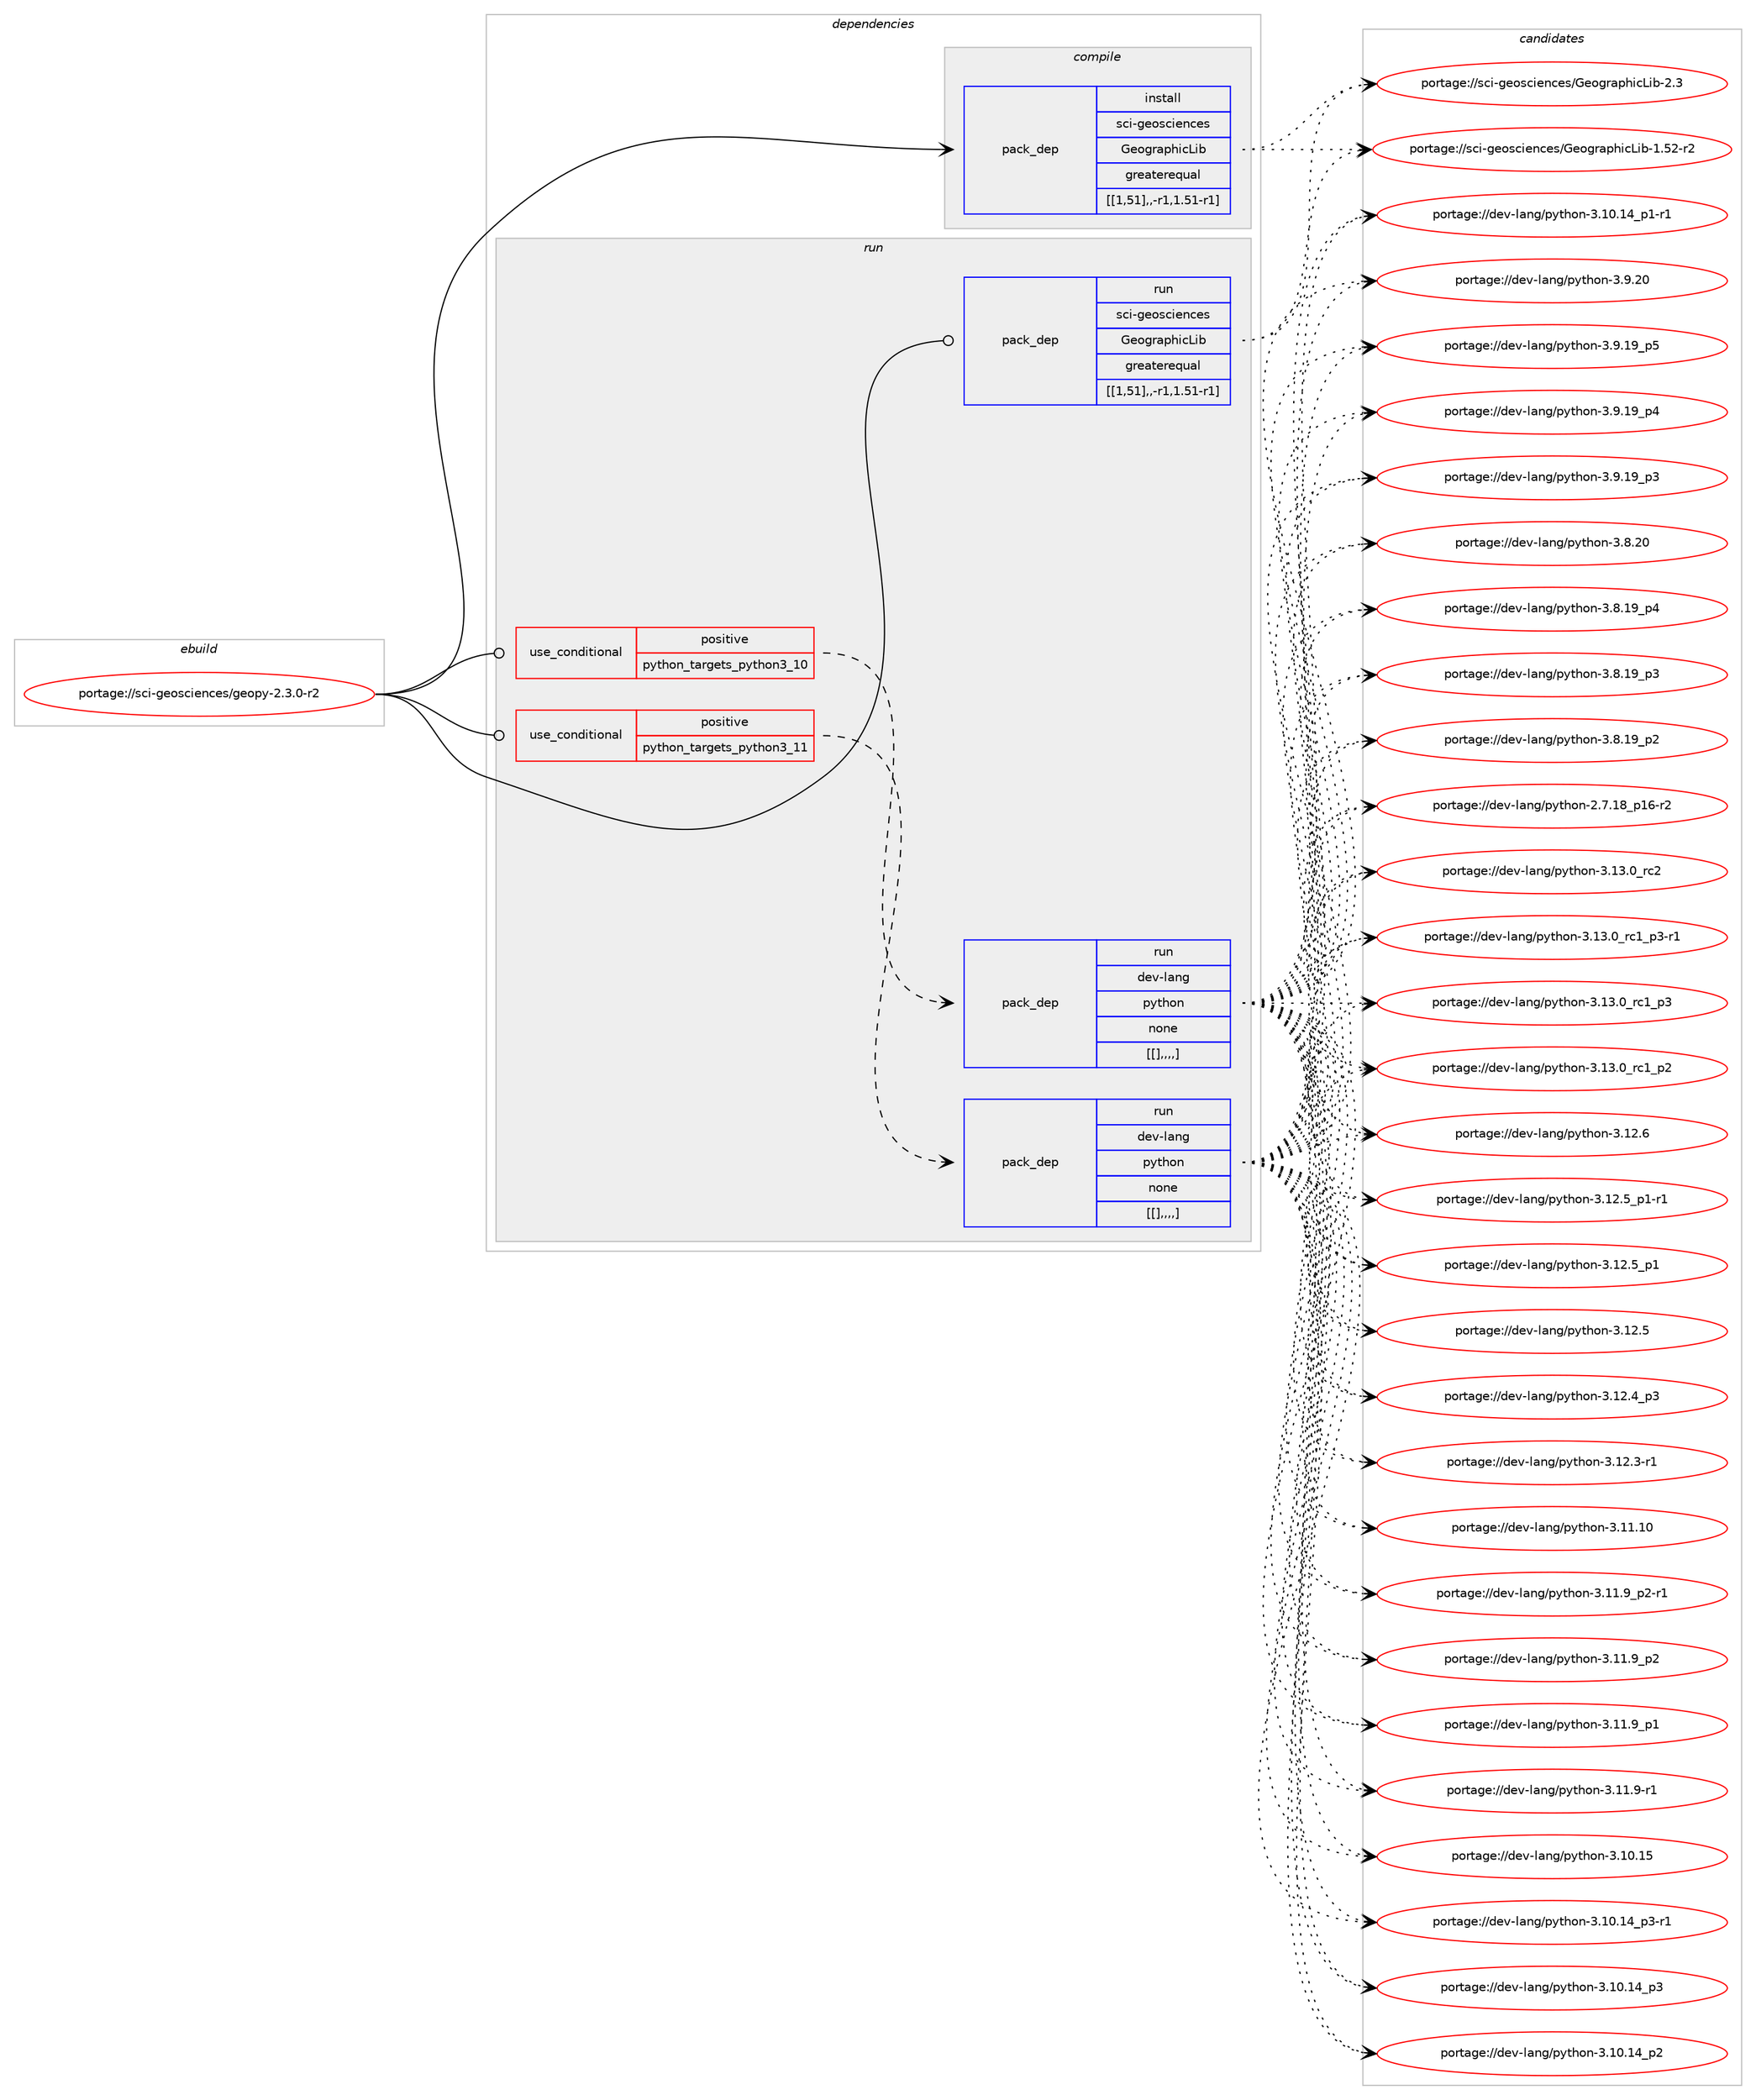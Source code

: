 digraph prolog {

# *************
# Graph options
# *************

newrank=true;
concentrate=true;
compound=true;
graph [rankdir=LR,fontname=Helvetica,fontsize=10,ranksep=1.5];#, ranksep=2.5, nodesep=0.2];
edge  [arrowhead=vee];
node  [fontname=Helvetica,fontsize=10];

# **********
# The ebuild
# **********

subgraph cluster_leftcol {
color=gray;
label=<<i>ebuild</i>>;
id [label="portage://sci-geosciences/geopy-2.3.0-r2", color=red, width=4, href="../sci-geosciences/geopy-2.3.0-r2.svg"];
}

# ****************
# The dependencies
# ****************

subgraph cluster_midcol {
color=gray;
label=<<i>dependencies</i>>;
subgraph cluster_compile {
fillcolor="#eeeeee";
style=filled;
label=<<i>compile</i>>;
subgraph pack300702 {
dependency412209 [label=<<TABLE BORDER="0" CELLBORDER="1" CELLSPACING="0" CELLPADDING="4" WIDTH="220"><TR><TD ROWSPAN="6" CELLPADDING="30">pack_dep</TD></TR><TR><TD WIDTH="110">install</TD></TR><TR><TD>sci-geosciences</TD></TR><TR><TD>GeographicLib</TD></TR><TR><TD>greaterequal</TD></TR><TR><TD>[[1,51],,-r1,1.51-r1]</TD></TR></TABLE>>, shape=none, color=blue];
}
id:e -> dependency412209:w [weight=20,style="solid",arrowhead="vee"];
}
subgraph cluster_compileandrun {
fillcolor="#eeeeee";
style=filled;
label=<<i>compile and run</i>>;
}
subgraph cluster_run {
fillcolor="#eeeeee";
style=filled;
label=<<i>run</i>>;
subgraph cond108531 {
dependency412210 [label=<<TABLE BORDER="0" CELLBORDER="1" CELLSPACING="0" CELLPADDING="4"><TR><TD ROWSPAN="3" CELLPADDING="10">use_conditional</TD></TR><TR><TD>positive</TD></TR><TR><TD>python_targets_python3_10</TD></TR></TABLE>>, shape=none, color=red];
subgraph pack300703 {
dependency412211 [label=<<TABLE BORDER="0" CELLBORDER="1" CELLSPACING="0" CELLPADDING="4" WIDTH="220"><TR><TD ROWSPAN="6" CELLPADDING="30">pack_dep</TD></TR><TR><TD WIDTH="110">run</TD></TR><TR><TD>dev-lang</TD></TR><TR><TD>python</TD></TR><TR><TD>none</TD></TR><TR><TD>[[],,,,]</TD></TR></TABLE>>, shape=none, color=blue];
}
dependency412210:e -> dependency412211:w [weight=20,style="dashed",arrowhead="vee"];
}
id:e -> dependency412210:w [weight=20,style="solid",arrowhead="odot"];
subgraph cond108532 {
dependency412212 [label=<<TABLE BORDER="0" CELLBORDER="1" CELLSPACING="0" CELLPADDING="4"><TR><TD ROWSPAN="3" CELLPADDING="10">use_conditional</TD></TR><TR><TD>positive</TD></TR><TR><TD>python_targets_python3_11</TD></TR></TABLE>>, shape=none, color=red];
subgraph pack300704 {
dependency412213 [label=<<TABLE BORDER="0" CELLBORDER="1" CELLSPACING="0" CELLPADDING="4" WIDTH="220"><TR><TD ROWSPAN="6" CELLPADDING="30">pack_dep</TD></TR><TR><TD WIDTH="110">run</TD></TR><TR><TD>dev-lang</TD></TR><TR><TD>python</TD></TR><TR><TD>none</TD></TR><TR><TD>[[],,,,]</TD></TR></TABLE>>, shape=none, color=blue];
}
dependency412212:e -> dependency412213:w [weight=20,style="dashed",arrowhead="vee"];
}
id:e -> dependency412212:w [weight=20,style="solid",arrowhead="odot"];
subgraph pack300705 {
dependency412214 [label=<<TABLE BORDER="0" CELLBORDER="1" CELLSPACING="0" CELLPADDING="4" WIDTH="220"><TR><TD ROWSPAN="6" CELLPADDING="30">pack_dep</TD></TR><TR><TD WIDTH="110">run</TD></TR><TR><TD>sci-geosciences</TD></TR><TR><TD>GeographicLib</TD></TR><TR><TD>greaterequal</TD></TR><TR><TD>[[1,51],,-r1,1.51-r1]</TD></TR></TABLE>>, shape=none, color=blue];
}
id:e -> dependency412214:w [weight=20,style="solid",arrowhead="odot"];
}
}

# **************
# The candidates
# **************

subgraph cluster_choices {
rank=same;
color=gray;
label=<<i>candidates</i>>;

subgraph choice300702 {
color=black;
nodesep=1;
choice1159910545103101111115991051011109910111547711011111031149711210410599761059845504651 [label="portage://sci-geosciences/GeographicLib-2.3", color=red, width=4,href="../sci-geosciences/GeographicLib-2.3.svg"];
choice1159910545103101111115991051011109910111547711011111031149711210410599761059845494653504511450 [label="portage://sci-geosciences/GeographicLib-1.52-r2", color=red, width=4,href="../sci-geosciences/GeographicLib-1.52-r2.svg"];
dependency412209:e -> choice1159910545103101111115991051011109910111547711011111031149711210410599761059845504651:w [style=dotted,weight="100"];
dependency412209:e -> choice1159910545103101111115991051011109910111547711011111031149711210410599761059845494653504511450:w [style=dotted,weight="100"];
}
subgraph choice300703 {
color=black;
nodesep=1;
choice10010111845108971101034711212111610411111045514649514648951149950 [label="portage://dev-lang/python-3.13.0_rc2", color=red, width=4,href="../dev-lang/python-3.13.0_rc2.svg"];
choice1001011184510897110103471121211161041111104551464951464895114994995112514511449 [label="portage://dev-lang/python-3.13.0_rc1_p3-r1", color=red, width=4,href="../dev-lang/python-3.13.0_rc1_p3-r1.svg"];
choice100101118451089711010347112121116104111110455146495146489511499499511251 [label="portage://dev-lang/python-3.13.0_rc1_p3", color=red, width=4,href="../dev-lang/python-3.13.0_rc1_p3.svg"];
choice100101118451089711010347112121116104111110455146495146489511499499511250 [label="portage://dev-lang/python-3.13.0_rc1_p2", color=red, width=4,href="../dev-lang/python-3.13.0_rc1_p2.svg"];
choice10010111845108971101034711212111610411111045514649504654 [label="portage://dev-lang/python-3.12.6", color=red, width=4,href="../dev-lang/python-3.12.6.svg"];
choice1001011184510897110103471121211161041111104551464950465395112494511449 [label="portage://dev-lang/python-3.12.5_p1-r1", color=red, width=4,href="../dev-lang/python-3.12.5_p1-r1.svg"];
choice100101118451089711010347112121116104111110455146495046539511249 [label="portage://dev-lang/python-3.12.5_p1", color=red, width=4,href="../dev-lang/python-3.12.5_p1.svg"];
choice10010111845108971101034711212111610411111045514649504653 [label="portage://dev-lang/python-3.12.5", color=red, width=4,href="../dev-lang/python-3.12.5.svg"];
choice100101118451089711010347112121116104111110455146495046529511251 [label="portage://dev-lang/python-3.12.4_p3", color=red, width=4,href="../dev-lang/python-3.12.4_p3.svg"];
choice100101118451089711010347112121116104111110455146495046514511449 [label="portage://dev-lang/python-3.12.3-r1", color=red, width=4,href="../dev-lang/python-3.12.3-r1.svg"];
choice1001011184510897110103471121211161041111104551464949464948 [label="portage://dev-lang/python-3.11.10", color=red, width=4,href="../dev-lang/python-3.11.10.svg"];
choice1001011184510897110103471121211161041111104551464949465795112504511449 [label="portage://dev-lang/python-3.11.9_p2-r1", color=red, width=4,href="../dev-lang/python-3.11.9_p2-r1.svg"];
choice100101118451089711010347112121116104111110455146494946579511250 [label="portage://dev-lang/python-3.11.9_p2", color=red, width=4,href="../dev-lang/python-3.11.9_p2.svg"];
choice100101118451089711010347112121116104111110455146494946579511249 [label="portage://dev-lang/python-3.11.9_p1", color=red, width=4,href="../dev-lang/python-3.11.9_p1.svg"];
choice100101118451089711010347112121116104111110455146494946574511449 [label="portage://dev-lang/python-3.11.9-r1", color=red, width=4,href="../dev-lang/python-3.11.9-r1.svg"];
choice1001011184510897110103471121211161041111104551464948464953 [label="portage://dev-lang/python-3.10.15", color=red, width=4,href="../dev-lang/python-3.10.15.svg"];
choice100101118451089711010347112121116104111110455146494846495295112514511449 [label="portage://dev-lang/python-3.10.14_p3-r1", color=red, width=4,href="../dev-lang/python-3.10.14_p3-r1.svg"];
choice10010111845108971101034711212111610411111045514649484649529511251 [label="portage://dev-lang/python-3.10.14_p3", color=red, width=4,href="../dev-lang/python-3.10.14_p3.svg"];
choice10010111845108971101034711212111610411111045514649484649529511250 [label="portage://dev-lang/python-3.10.14_p2", color=red, width=4,href="../dev-lang/python-3.10.14_p2.svg"];
choice100101118451089711010347112121116104111110455146494846495295112494511449 [label="portage://dev-lang/python-3.10.14_p1-r1", color=red, width=4,href="../dev-lang/python-3.10.14_p1-r1.svg"];
choice10010111845108971101034711212111610411111045514657465048 [label="portage://dev-lang/python-3.9.20", color=red, width=4,href="../dev-lang/python-3.9.20.svg"];
choice100101118451089711010347112121116104111110455146574649579511253 [label="portage://dev-lang/python-3.9.19_p5", color=red, width=4,href="../dev-lang/python-3.9.19_p5.svg"];
choice100101118451089711010347112121116104111110455146574649579511252 [label="portage://dev-lang/python-3.9.19_p4", color=red, width=4,href="../dev-lang/python-3.9.19_p4.svg"];
choice100101118451089711010347112121116104111110455146574649579511251 [label="portage://dev-lang/python-3.9.19_p3", color=red, width=4,href="../dev-lang/python-3.9.19_p3.svg"];
choice10010111845108971101034711212111610411111045514656465048 [label="portage://dev-lang/python-3.8.20", color=red, width=4,href="../dev-lang/python-3.8.20.svg"];
choice100101118451089711010347112121116104111110455146564649579511252 [label="portage://dev-lang/python-3.8.19_p4", color=red, width=4,href="../dev-lang/python-3.8.19_p4.svg"];
choice100101118451089711010347112121116104111110455146564649579511251 [label="portage://dev-lang/python-3.8.19_p3", color=red, width=4,href="../dev-lang/python-3.8.19_p3.svg"];
choice100101118451089711010347112121116104111110455146564649579511250 [label="portage://dev-lang/python-3.8.19_p2", color=red, width=4,href="../dev-lang/python-3.8.19_p2.svg"];
choice100101118451089711010347112121116104111110455046554649569511249544511450 [label="portage://dev-lang/python-2.7.18_p16-r2", color=red, width=4,href="../dev-lang/python-2.7.18_p16-r2.svg"];
dependency412211:e -> choice10010111845108971101034711212111610411111045514649514648951149950:w [style=dotted,weight="100"];
dependency412211:e -> choice1001011184510897110103471121211161041111104551464951464895114994995112514511449:w [style=dotted,weight="100"];
dependency412211:e -> choice100101118451089711010347112121116104111110455146495146489511499499511251:w [style=dotted,weight="100"];
dependency412211:e -> choice100101118451089711010347112121116104111110455146495146489511499499511250:w [style=dotted,weight="100"];
dependency412211:e -> choice10010111845108971101034711212111610411111045514649504654:w [style=dotted,weight="100"];
dependency412211:e -> choice1001011184510897110103471121211161041111104551464950465395112494511449:w [style=dotted,weight="100"];
dependency412211:e -> choice100101118451089711010347112121116104111110455146495046539511249:w [style=dotted,weight="100"];
dependency412211:e -> choice10010111845108971101034711212111610411111045514649504653:w [style=dotted,weight="100"];
dependency412211:e -> choice100101118451089711010347112121116104111110455146495046529511251:w [style=dotted,weight="100"];
dependency412211:e -> choice100101118451089711010347112121116104111110455146495046514511449:w [style=dotted,weight="100"];
dependency412211:e -> choice1001011184510897110103471121211161041111104551464949464948:w [style=dotted,weight="100"];
dependency412211:e -> choice1001011184510897110103471121211161041111104551464949465795112504511449:w [style=dotted,weight="100"];
dependency412211:e -> choice100101118451089711010347112121116104111110455146494946579511250:w [style=dotted,weight="100"];
dependency412211:e -> choice100101118451089711010347112121116104111110455146494946579511249:w [style=dotted,weight="100"];
dependency412211:e -> choice100101118451089711010347112121116104111110455146494946574511449:w [style=dotted,weight="100"];
dependency412211:e -> choice1001011184510897110103471121211161041111104551464948464953:w [style=dotted,weight="100"];
dependency412211:e -> choice100101118451089711010347112121116104111110455146494846495295112514511449:w [style=dotted,weight="100"];
dependency412211:e -> choice10010111845108971101034711212111610411111045514649484649529511251:w [style=dotted,weight="100"];
dependency412211:e -> choice10010111845108971101034711212111610411111045514649484649529511250:w [style=dotted,weight="100"];
dependency412211:e -> choice100101118451089711010347112121116104111110455146494846495295112494511449:w [style=dotted,weight="100"];
dependency412211:e -> choice10010111845108971101034711212111610411111045514657465048:w [style=dotted,weight="100"];
dependency412211:e -> choice100101118451089711010347112121116104111110455146574649579511253:w [style=dotted,weight="100"];
dependency412211:e -> choice100101118451089711010347112121116104111110455146574649579511252:w [style=dotted,weight="100"];
dependency412211:e -> choice100101118451089711010347112121116104111110455146574649579511251:w [style=dotted,weight="100"];
dependency412211:e -> choice10010111845108971101034711212111610411111045514656465048:w [style=dotted,weight="100"];
dependency412211:e -> choice100101118451089711010347112121116104111110455146564649579511252:w [style=dotted,weight="100"];
dependency412211:e -> choice100101118451089711010347112121116104111110455146564649579511251:w [style=dotted,weight="100"];
dependency412211:e -> choice100101118451089711010347112121116104111110455146564649579511250:w [style=dotted,weight="100"];
dependency412211:e -> choice100101118451089711010347112121116104111110455046554649569511249544511450:w [style=dotted,weight="100"];
}
subgraph choice300704 {
color=black;
nodesep=1;
choice10010111845108971101034711212111610411111045514649514648951149950 [label="portage://dev-lang/python-3.13.0_rc2", color=red, width=4,href="../dev-lang/python-3.13.0_rc2.svg"];
choice1001011184510897110103471121211161041111104551464951464895114994995112514511449 [label="portage://dev-lang/python-3.13.0_rc1_p3-r1", color=red, width=4,href="../dev-lang/python-3.13.0_rc1_p3-r1.svg"];
choice100101118451089711010347112121116104111110455146495146489511499499511251 [label="portage://dev-lang/python-3.13.0_rc1_p3", color=red, width=4,href="../dev-lang/python-3.13.0_rc1_p3.svg"];
choice100101118451089711010347112121116104111110455146495146489511499499511250 [label="portage://dev-lang/python-3.13.0_rc1_p2", color=red, width=4,href="../dev-lang/python-3.13.0_rc1_p2.svg"];
choice10010111845108971101034711212111610411111045514649504654 [label="portage://dev-lang/python-3.12.6", color=red, width=4,href="../dev-lang/python-3.12.6.svg"];
choice1001011184510897110103471121211161041111104551464950465395112494511449 [label="portage://dev-lang/python-3.12.5_p1-r1", color=red, width=4,href="../dev-lang/python-3.12.5_p1-r1.svg"];
choice100101118451089711010347112121116104111110455146495046539511249 [label="portage://dev-lang/python-3.12.5_p1", color=red, width=4,href="../dev-lang/python-3.12.5_p1.svg"];
choice10010111845108971101034711212111610411111045514649504653 [label="portage://dev-lang/python-3.12.5", color=red, width=4,href="../dev-lang/python-3.12.5.svg"];
choice100101118451089711010347112121116104111110455146495046529511251 [label="portage://dev-lang/python-3.12.4_p3", color=red, width=4,href="../dev-lang/python-3.12.4_p3.svg"];
choice100101118451089711010347112121116104111110455146495046514511449 [label="portage://dev-lang/python-3.12.3-r1", color=red, width=4,href="../dev-lang/python-3.12.3-r1.svg"];
choice1001011184510897110103471121211161041111104551464949464948 [label="portage://dev-lang/python-3.11.10", color=red, width=4,href="../dev-lang/python-3.11.10.svg"];
choice1001011184510897110103471121211161041111104551464949465795112504511449 [label="portage://dev-lang/python-3.11.9_p2-r1", color=red, width=4,href="../dev-lang/python-3.11.9_p2-r1.svg"];
choice100101118451089711010347112121116104111110455146494946579511250 [label="portage://dev-lang/python-3.11.9_p2", color=red, width=4,href="../dev-lang/python-3.11.9_p2.svg"];
choice100101118451089711010347112121116104111110455146494946579511249 [label="portage://dev-lang/python-3.11.9_p1", color=red, width=4,href="../dev-lang/python-3.11.9_p1.svg"];
choice100101118451089711010347112121116104111110455146494946574511449 [label="portage://dev-lang/python-3.11.9-r1", color=red, width=4,href="../dev-lang/python-3.11.9-r1.svg"];
choice1001011184510897110103471121211161041111104551464948464953 [label="portage://dev-lang/python-3.10.15", color=red, width=4,href="../dev-lang/python-3.10.15.svg"];
choice100101118451089711010347112121116104111110455146494846495295112514511449 [label="portage://dev-lang/python-3.10.14_p3-r1", color=red, width=4,href="../dev-lang/python-3.10.14_p3-r1.svg"];
choice10010111845108971101034711212111610411111045514649484649529511251 [label="portage://dev-lang/python-3.10.14_p3", color=red, width=4,href="../dev-lang/python-3.10.14_p3.svg"];
choice10010111845108971101034711212111610411111045514649484649529511250 [label="portage://dev-lang/python-3.10.14_p2", color=red, width=4,href="../dev-lang/python-3.10.14_p2.svg"];
choice100101118451089711010347112121116104111110455146494846495295112494511449 [label="portage://dev-lang/python-3.10.14_p1-r1", color=red, width=4,href="../dev-lang/python-3.10.14_p1-r1.svg"];
choice10010111845108971101034711212111610411111045514657465048 [label="portage://dev-lang/python-3.9.20", color=red, width=4,href="../dev-lang/python-3.9.20.svg"];
choice100101118451089711010347112121116104111110455146574649579511253 [label="portage://dev-lang/python-3.9.19_p5", color=red, width=4,href="../dev-lang/python-3.9.19_p5.svg"];
choice100101118451089711010347112121116104111110455146574649579511252 [label="portage://dev-lang/python-3.9.19_p4", color=red, width=4,href="../dev-lang/python-3.9.19_p4.svg"];
choice100101118451089711010347112121116104111110455146574649579511251 [label="portage://dev-lang/python-3.9.19_p3", color=red, width=4,href="../dev-lang/python-3.9.19_p3.svg"];
choice10010111845108971101034711212111610411111045514656465048 [label="portage://dev-lang/python-3.8.20", color=red, width=4,href="../dev-lang/python-3.8.20.svg"];
choice100101118451089711010347112121116104111110455146564649579511252 [label="portage://dev-lang/python-3.8.19_p4", color=red, width=4,href="../dev-lang/python-3.8.19_p4.svg"];
choice100101118451089711010347112121116104111110455146564649579511251 [label="portage://dev-lang/python-3.8.19_p3", color=red, width=4,href="../dev-lang/python-3.8.19_p3.svg"];
choice100101118451089711010347112121116104111110455146564649579511250 [label="portage://dev-lang/python-3.8.19_p2", color=red, width=4,href="../dev-lang/python-3.8.19_p2.svg"];
choice100101118451089711010347112121116104111110455046554649569511249544511450 [label="portage://dev-lang/python-2.7.18_p16-r2", color=red, width=4,href="../dev-lang/python-2.7.18_p16-r2.svg"];
dependency412213:e -> choice10010111845108971101034711212111610411111045514649514648951149950:w [style=dotted,weight="100"];
dependency412213:e -> choice1001011184510897110103471121211161041111104551464951464895114994995112514511449:w [style=dotted,weight="100"];
dependency412213:e -> choice100101118451089711010347112121116104111110455146495146489511499499511251:w [style=dotted,weight="100"];
dependency412213:e -> choice100101118451089711010347112121116104111110455146495146489511499499511250:w [style=dotted,weight="100"];
dependency412213:e -> choice10010111845108971101034711212111610411111045514649504654:w [style=dotted,weight="100"];
dependency412213:e -> choice1001011184510897110103471121211161041111104551464950465395112494511449:w [style=dotted,weight="100"];
dependency412213:e -> choice100101118451089711010347112121116104111110455146495046539511249:w [style=dotted,weight="100"];
dependency412213:e -> choice10010111845108971101034711212111610411111045514649504653:w [style=dotted,weight="100"];
dependency412213:e -> choice100101118451089711010347112121116104111110455146495046529511251:w [style=dotted,weight="100"];
dependency412213:e -> choice100101118451089711010347112121116104111110455146495046514511449:w [style=dotted,weight="100"];
dependency412213:e -> choice1001011184510897110103471121211161041111104551464949464948:w [style=dotted,weight="100"];
dependency412213:e -> choice1001011184510897110103471121211161041111104551464949465795112504511449:w [style=dotted,weight="100"];
dependency412213:e -> choice100101118451089711010347112121116104111110455146494946579511250:w [style=dotted,weight="100"];
dependency412213:e -> choice100101118451089711010347112121116104111110455146494946579511249:w [style=dotted,weight="100"];
dependency412213:e -> choice100101118451089711010347112121116104111110455146494946574511449:w [style=dotted,weight="100"];
dependency412213:e -> choice1001011184510897110103471121211161041111104551464948464953:w [style=dotted,weight="100"];
dependency412213:e -> choice100101118451089711010347112121116104111110455146494846495295112514511449:w [style=dotted,weight="100"];
dependency412213:e -> choice10010111845108971101034711212111610411111045514649484649529511251:w [style=dotted,weight="100"];
dependency412213:e -> choice10010111845108971101034711212111610411111045514649484649529511250:w [style=dotted,weight="100"];
dependency412213:e -> choice100101118451089711010347112121116104111110455146494846495295112494511449:w [style=dotted,weight="100"];
dependency412213:e -> choice10010111845108971101034711212111610411111045514657465048:w [style=dotted,weight="100"];
dependency412213:e -> choice100101118451089711010347112121116104111110455146574649579511253:w [style=dotted,weight="100"];
dependency412213:e -> choice100101118451089711010347112121116104111110455146574649579511252:w [style=dotted,weight="100"];
dependency412213:e -> choice100101118451089711010347112121116104111110455146574649579511251:w [style=dotted,weight="100"];
dependency412213:e -> choice10010111845108971101034711212111610411111045514656465048:w [style=dotted,weight="100"];
dependency412213:e -> choice100101118451089711010347112121116104111110455146564649579511252:w [style=dotted,weight="100"];
dependency412213:e -> choice100101118451089711010347112121116104111110455146564649579511251:w [style=dotted,weight="100"];
dependency412213:e -> choice100101118451089711010347112121116104111110455146564649579511250:w [style=dotted,weight="100"];
dependency412213:e -> choice100101118451089711010347112121116104111110455046554649569511249544511450:w [style=dotted,weight="100"];
}
subgraph choice300705 {
color=black;
nodesep=1;
choice1159910545103101111115991051011109910111547711011111031149711210410599761059845504651 [label="portage://sci-geosciences/GeographicLib-2.3", color=red, width=4,href="../sci-geosciences/GeographicLib-2.3.svg"];
choice1159910545103101111115991051011109910111547711011111031149711210410599761059845494653504511450 [label="portage://sci-geosciences/GeographicLib-1.52-r2", color=red, width=4,href="../sci-geosciences/GeographicLib-1.52-r2.svg"];
dependency412214:e -> choice1159910545103101111115991051011109910111547711011111031149711210410599761059845504651:w [style=dotted,weight="100"];
dependency412214:e -> choice1159910545103101111115991051011109910111547711011111031149711210410599761059845494653504511450:w [style=dotted,weight="100"];
}
}

}
